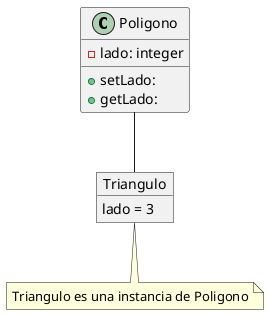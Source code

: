 @startuml ejer_4

class Poligono {
    -{field} lado: integer
    +{method} setLado:
    +{method} getLado:
}

object Triangulo {
    lado = 3
}

Poligono -- Triangulo
note "Triangulo es una instancia de Poligono" as n
Triangulo .. n

@enduml


